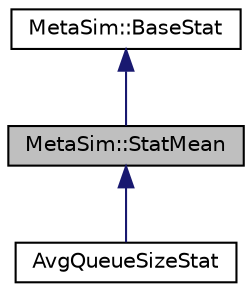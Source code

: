 digraph "MetaSim::StatMean"
{
  edge [fontname="Helvetica",fontsize="10",labelfontname="Helvetica",labelfontsize="10"];
  node [fontname="Helvetica",fontsize="10",shape=record];
  Node1 [label="MetaSim::StatMean",height=0.2,width=0.4,color="black", fillcolor="grey75", style="filled", fontcolor="black"];
  Node2 -> Node1 [dir="back",color="midnightblue",fontsize="10",style="solid"];
  Node2 [label="MetaSim::BaseStat",height=0.2,width=0.4,color="black", fillcolor="white", style="filled",URL="$de/dfc/classMetaSim_1_1BaseStat.html",tooltip="The basic statistical class. "];
  Node1 -> Node3 [dir="back",color="midnightblue",fontsize="10",style="solid"];
  Node3 [label="AvgQueueSizeStat",height=0.2,width=0.4,color="black", fillcolor="white", style="filled",URL="$d7/d30/classAvgQueueSizeStat.html"];
}
